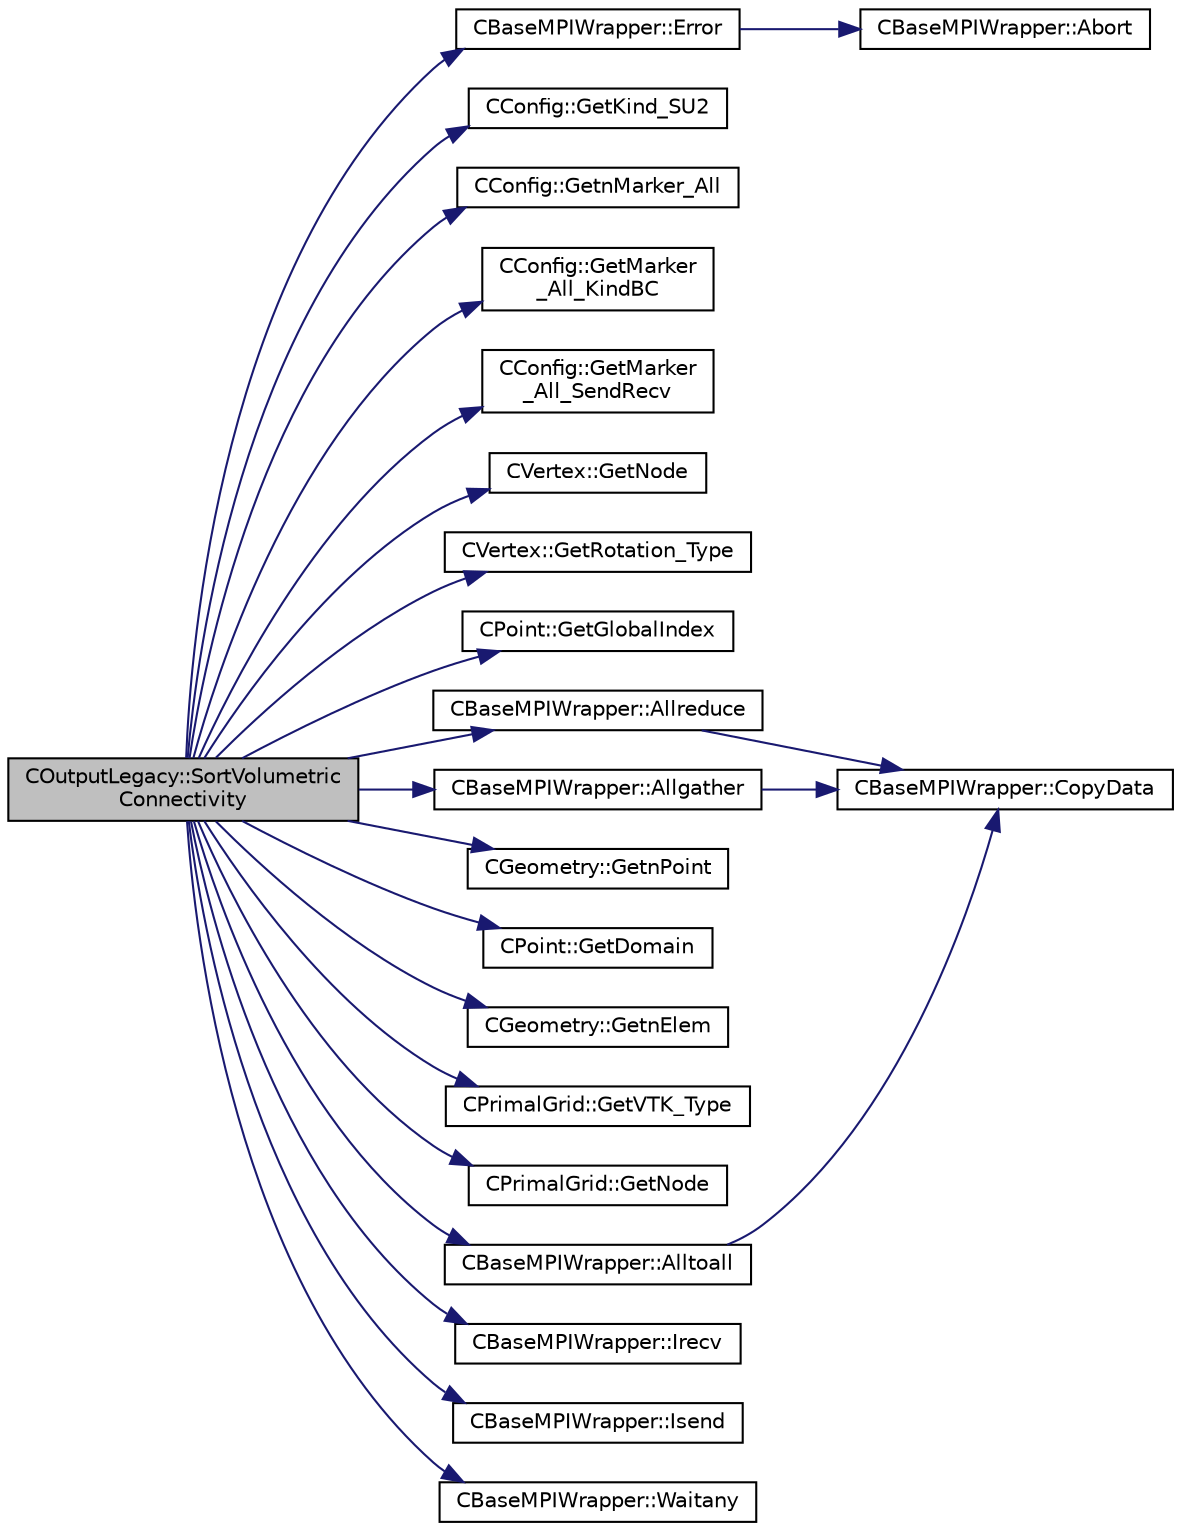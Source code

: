 digraph "COutputLegacy::SortVolumetricConnectivity"
{
  edge [fontname="Helvetica",fontsize="10",labelfontname="Helvetica",labelfontsize="10"];
  node [fontname="Helvetica",fontsize="10",shape=record];
  rankdir="LR";
  Node2042 [label="COutputLegacy::SortVolumetric\lConnectivity",height=0.2,width=0.4,color="black", fillcolor="grey75", style="filled", fontcolor="black"];
  Node2042 -> Node2043 [color="midnightblue",fontsize="10",style="solid",fontname="Helvetica"];
  Node2043 [label="CBaseMPIWrapper::Error",height=0.2,width=0.4,color="black", fillcolor="white", style="filled",URL="$class_c_base_m_p_i_wrapper.html#a04457c47629bda56704e6a8804833eeb"];
  Node2043 -> Node2044 [color="midnightblue",fontsize="10",style="solid",fontname="Helvetica"];
  Node2044 [label="CBaseMPIWrapper::Abort",height=0.2,width=0.4,color="black", fillcolor="white", style="filled",URL="$class_c_base_m_p_i_wrapper.html#a21ef5681e2acb532d345e9bab173ef07"];
  Node2042 -> Node2045 [color="midnightblue",fontsize="10",style="solid",fontname="Helvetica"];
  Node2045 [label="CConfig::GetKind_SU2",height=0.2,width=0.4,color="black", fillcolor="white", style="filled",URL="$class_c_config.html#a47df59fbfd882e2fa8fc71691292659b",tooltip="Get the kind of SU2 software component. "];
  Node2042 -> Node2046 [color="midnightblue",fontsize="10",style="solid",fontname="Helvetica"];
  Node2046 [label="CConfig::GetnMarker_All",height=0.2,width=0.4,color="black", fillcolor="white", style="filled",URL="$class_c_config.html#a300c4884edfc0c2acf395036439004f4",tooltip="Get the total number of boundary markers including send/receive domains. "];
  Node2042 -> Node2047 [color="midnightblue",fontsize="10",style="solid",fontname="Helvetica"];
  Node2047 [label="CConfig::GetMarker\l_All_KindBC",height=0.2,width=0.4,color="black", fillcolor="white", style="filled",URL="$class_c_config.html#a57d43acc1457d2d27095ce006218862e",tooltip="Get the kind of boundary for each marker. "];
  Node2042 -> Node2048 [color="midnightblue",fontsize="10",style="solid",fontname="Helvetica"];
  Node2048 [label="CConfig::GetMarker\l_All_SendRecv",height=0.2,width=0.4,color="black", fillcolor="white", style="filled",URL="$class_c_config.html#a778a77ff2b9e1d359eab9b2d2106fa81",tooltip="Get the send-receive information for a marker val_marker. "];
  Node2042 -> Node2049 [color="midnightblue",fontsize="10",style="solid",fontname="Helvetica"];
  Node2049 [label="CVertex::GetNode",height=0.2,width=0.4,color="black", fillcolor="white", style="filled",URL="$class_c_vertex.html#a95c513bf927464157ed96b6c79779a1f",tooltip="Get the node of the vertex. "];
  Node2042 -> Node2050 [color="midnightblue",fontsize="10",style="solid",fontname="Helvetica"];
  Node2050 [label="CVertex::GetRotation_Type",height=0.2,width=0.4,color="black", fillcolor="white", style="filled",URL="$class_c_vertex.html#a4f79701d89ed5eaaf6c4c41566a319d7",tooltip="Get the type of rotation associated to the vertex. "];
  Node2042 -> Node2051 [color="midnightblue",fontsize="10",style="solid",fontname="Helvetica"];
  Node2051 [label="CPoint::GetGlobalIndex",height=0.2,width=0.4,color="black", fillcolor="white", style="filled",URL="$class_c_point.html#ab546170a5a03ef210a75fc5531910050",tooltip="Get the global index in a parallel computation. "];
  Node2042 -> Node2052 [color="midnightblue",fontsize="10",style="solid",fontname="Helvetica"];
  Node2052 [label="CBaseMPIWrapper::Allreduce",height=0.2,width=0.4,color="black", fillcolor="white", style="filled",URL="$class_c_base_m_p_i_wrapper.html#a637b6fd917a8ca91ce748ba88e0d66b6"];
  Node2052 -> Node2053 [color="midnightblue",fontsize="10",style="solid",fontname="Helvetica"];
  Node2053 [label="CBaseMPIWrapper::CopyData",height=0.2,width=0.4,color="black", fillcolor="white", style="filled",URL="$class_c_base_m_p_i_wrapper.html#a4725cc1dd65b161b483e812a538a5e36"];
  Node2042 -> Node2054 [color="midnightblue",fontsize="10",style="solid",fontname="Helvetica"];
  Node2054 [label="CBaseMPIWrapper::Allgather",height=0.2,width=0.4,color="black", fillcolor="white", style="filled",URL="$class_c_base_m_p_i_wrapper.html#a55195abbb7206e08a4933fa53cd41923"];
  Node2054 -> Node2053 [color="midnightblue",fontsize="10",style="solid",fontname="Helvetica"];
  Node2042 -> Node2055 [color="midnightblue",fontsize="10",style="solid",fontname="Helvetica"];
  Node2055 [label="CGeometry::GetnPoint",height=0.2,width=0.4,color="black", fillcolor="white", style="filled",URL="$class_c_geometry.html#aa68b666b38f4d2c7021736ae86940f44",tooltip="Get number of points. "];
  Node2042 -> Node2056 [color="midnightblue",fontsize="10",style="solid",fontname="Helvetica"];
  Node2056 [label="CPoint::GetDomain",height=0.2,width=0.4,color="black", fillcolor="white", style="filled",URL="$class_c_point.html#a1d7e22a60d4cfef356af1cba2bab3e55",tooltip="For parallel computation, its indicates if a point must be computed or not. "];
  Node2042 -> Node2057 [color="midnightblue",fontsize="10",style="solid",fontname="Helvetica"];
  Node2057 [label="CGeometry::GetnElem",height=0.2,width=0.4,color="black", fillcolor="white", style="filled",URL="$class_c_geometry.html#a4ae48ec038df1f5ee7c1daadabea5e99",tooltip="Get number of elements. "];
  Node2042 -> Node2058 [color="midnightblue",fontsize="10",style="solid",fontname="Helvetica"];
  Node2058 [label="CPrimalGrid::GetVTK_Type",height=0.2,width=0.4,color="black", fillcolor="white", style="filled",URL="$class_c_primal_grid.html#adb676897e7cf4a83ceb83065e7c6a04f",tooltip="A pure virtual member. "];
  Node2042 -> Node2059 [color="midnightblue",fontsize="10",style="solid",fontname="Helvetica"];
  Node2059 [label="CPrimalGrid::GetNode",height=0.2,width=0.4,color="black", fillcolor="white", style="filled",URL="$class_c_primal_grid.html#a4fc7b6b6ac5025325c7e68fb56fbeef8",tooltip="A pure virtual member. "];
  Node2042 -> Node2060 [color="midnightblue",fontsize="10",style="solid",fontname="Helvetica"];
  Node2060 [label="CBaseMPIWrapper::Alltoall",height=0.2,width=0.4,color="black", fillcolor="white", style="filled",URL="$class_c_base_m_p_i_wrapper.html#a86496abf1db8449b17501e14111f3371"];
  Node2060 -> Node2053 [color="midnightblue",fontsize="10",style="solid",fontname="Helvetica"];
  Node2042 -> Node2061 [color="midnightblue",fontsize="10",style="solid",fontname="Helvetica"];
  Node2061 [label="CBaseMPIWrapper::Irecv",height=0.2,width=0.4,color="black", fillcolor="white", style="filled",URL="$class_c_base_m_p_i_wrapper.html#ae41565b441aee76e1b48eb03e5ac86dd"];
  Node2042 -> Node2062 [color="midnightblue",fontsize="10",style="solid",fontname="Helvetica"];
  Node2062 [label="CBaseMPIWrapper::Isend",height=0.2,width=0.4,color="black", fillcolor="white", style="filled",URL="$class_c_base_m_p_i_wrapper.html#a43a415ec11a029ade218eaf8c807a817"];
  Node2042 -> Node2063 [color="midnightblue",fontsize="10",style="solid",fontname="Helvetica"];
  Node2063 [label="CBaseMPIWrapper::Waitany",height=0.2,width=0.4,color="black", fillcolor="white", style="filled",URL="$class_c_base_m_p_i_wrapper.html#ade364e6661c9eec2070a2448dbb5750b"];
}
